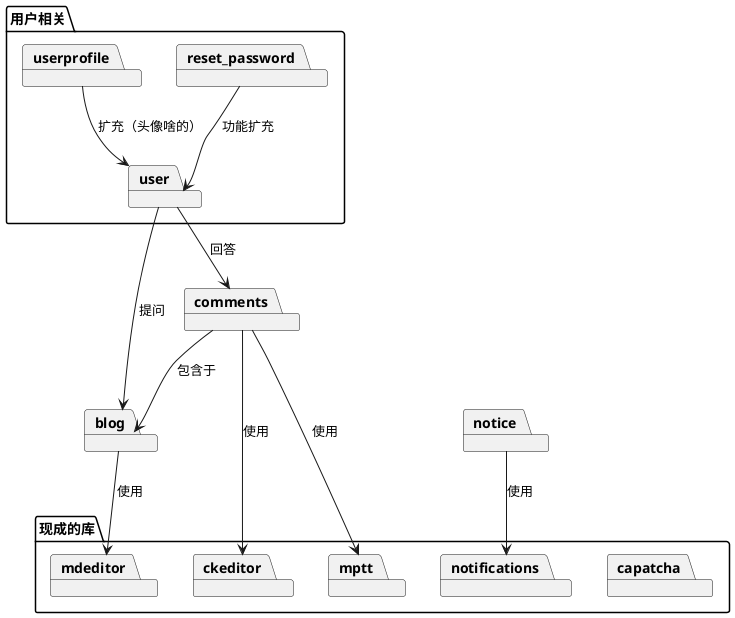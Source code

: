@startuml package

package blog
package comments
package notice


package 用户相关 {
    package user
    package reset_password
    package userprofile
}

package 现成的库 {
    package capatcha
    package ckeditor
    package mdeditor
    package mptt
    package notifications
}


comments --> blog: 包含于
notice --> notifications: 使用
comments --> ckeditor: 使用
comments --> mptt: 使用
blog --> mdeditor: 使用
userprofile --> user: 扩充（头像啥的）
reset_password --> user: 功能扩充
user --> comments: 回答
user --> blog: 提问



@enduml